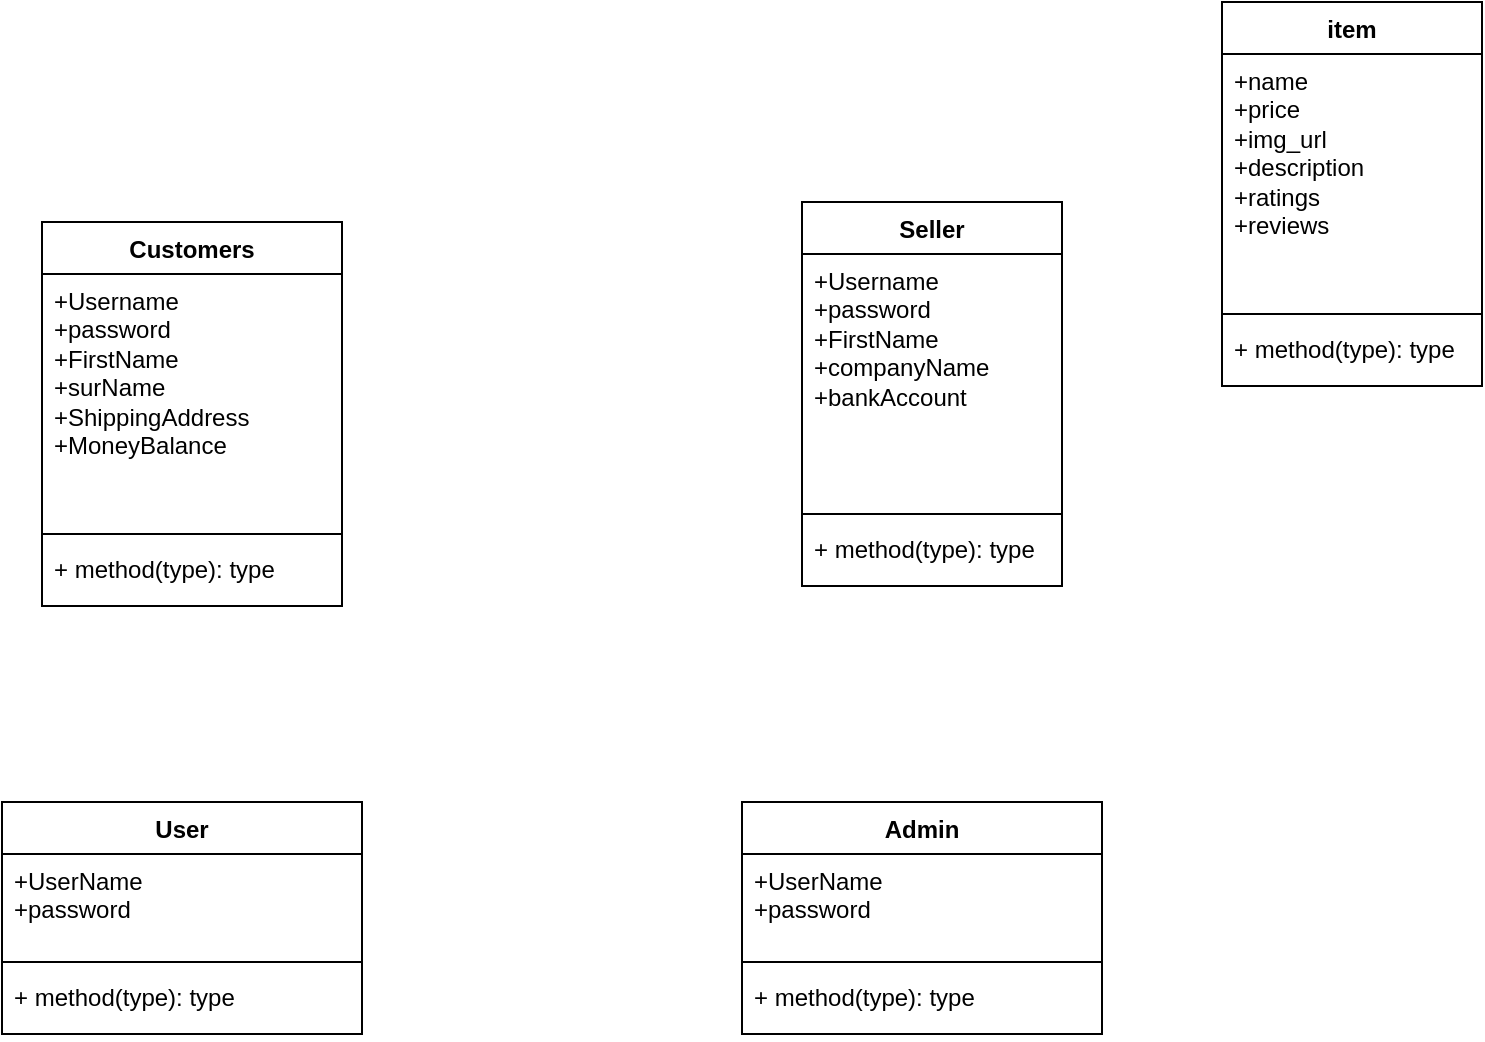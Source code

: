 <mxfile version="24.0.4" type="device">
  <diagram name="Page-1" id="MxB8f3HcwkYvbCtgDmjV">
    <mxGraphModel dx="1058" dy="660" grid="1" gridSize="10" guides="1" tooltips="1" connect="1" arrows="1" fold="1" page="1" pageScale="1" pageWidth="850" pageHeight="1100" math="0" shadow="0">
      <root>
        <mxCell id="0" />
        <mxCell id="1" parent="0" />
        <mxCell id="icgrnxlqVsAGEJwnT4AA-1" value="User" style="swimlane;fontStyle=1;align=center;verticalAlign=top;childLayout=stackLayout;horizontal=1;startSize=26;horizontalStack=0;resizeParent=1;resizeParentMax=0;resizeLast=0;collapsible=1;marginBottom=0;whiteSpace=wrap;html=1;" vertex="1" parent="1">
          <mxGeometry x="50" y="510" width="180" height="116" as="geometry" />
        </mxCell>
        <mxCell id="icgrnxlqVsAGEJwnT4AA-2" value="+UserName&lt;div&gt;+password&lt;/div&gt;&lt;div&gt;&lt;br&gt;&lt;/div&gt;" style="text;strokeColor=none;fillColor=none;align=left;verticalAlign=top;spacingLeft=4;spacingRight=4;overflow=hidden;rotatable=0;points=[[0,0.5],[1,0.5]];portConstraint=eastwest;whiteSpace=wrap;html=1;" vertex="1" parent="icgrnxlqVsAGEJwnT4AA-1">
          <mxGeometry y="26" width="180" height="50" as="geometry" />
        </mxCell>
        <mxCell id="icgrnxlqVsAGEJwnT4AA-3" value="" style="line;strokeWidth=1;fillColor=none;align=left;verticalAlign=middle;spacingTop=-1;spacingLeft=3;spacingRight=3;rotatable=0;labelPosition=right;points=[];portConstraint=eastwest;strokeColor=inherit;" vertex="1" parent="icgrnxlqVsAGEJwnT4AA-1">
          <mxGeometry y="76" width="180" height="8" as="geometry" />
        </mxCell>
        <mxCell id="icgrnxlqVsAGEJwnT4AA-4" value="+ method(type): type" style="text;strokeColor=none;fillColor=none;align=left;verticalAlign=top;spacingLeft=4;spacingRight=4;overflow=hidden;rotatable=0;points=[[0,0.5],[1,0.5]];portConstraint=eastwest;whiteSpace=wrap;html=1;" vertex="1" parent="icgrnxlqVsAGEJwnT4AA-1">
          <mxGeometry y="84" width="180" height="32" as="geometry" />
        </mxCell>
        <mxCell id="icgrnxlqVsAGEJwnT4AA-5" value="Customers" style="swimlane;fontStyle=1;align=center;verticalAlign=top;childLayout=stackLayout;horizontal=1;startSize=26;horizontalStack=0;resizeParent=1;resizeParentMax=0;resizeLast=0;collapsible=1;marginBottom=0;whiteSpace=wrap;html=1;" vertex="1" parent="1">
          <mxGeometry x="70" y="220" width="150" height="192" as="geometry" />
        </mxCell>
        <mxCell id="icgrnxlqVsAGEJwnT4AA-6" value="&lt;div&gt;+Username&lt;div&gt;&lt;/div&gt;+password&lt;/div&gt;&lt;div&gt;+FirstName&lt;/div&gt;&lt;div&gt;+surName&lt;/div&gt;&lt;div&gt;+ShippingAddress&lt;/div&gt;&lt;div&gt;+MoneyBalance&lt;/div&gt;&lt;div&gt;&lt;br&gt;&lt;/div&gt;" style="text;strokeColor=none;fillColor=none;align=left;verticalAlign=top;spacingLeft=4;spacingRight=4;overflow=hidden;rotatable=0;points=[[0,0.5],[1,0.5]];portConstraint=eastwest;whiteSpace=wrap;html=1;" vertex="1" parent="icgrnxlqVsAGEJwnT4AA-5">
          <mxGeometry y="26" width="150" height="126" as="geometry" />
        </mxCell>
        <mxCell id="icgrnxlqVsAGEJwnT4AA-7" value="" style="line;strokeWidth=1;fillColor=none;align=left;verticalAlign=middle;spacingTop=-1;spacingLeft=3;spacingRight=3;rotatable=0;labelPosition=right;points=[];portConstraint=eastwest;strokeColor=inherit;" vertex="1" parent="icgrnxlqVsAGEJwnT4AA-5">
          <mxGeometry y="152" width="150" height="8" as="geometry" />
        </mxCell>
        <mxCell id="icgrnxlqVsAGEJwnT4AA-8" value="+ method(type): type" style="text;strokeColor=none;fillColor=none;align=left;verticalAlign=top;spacingLeft=4;spacingRight=4;overflow=hidden;rotatable=0;points=[[0,0.5],[1,0.5]];portConstraint=eastwest;whiteSpace=wrap;html=1;" vertex="1" parent="icgrnxlqVsAGEJwnT4AA-5">
          <mxGeometry y="160" width="150" height="32" as="geometry" />
        </mxCell>
        <mxCell id="icgrnxlqVsAGEJwnT4AA-10" value="Seller" style="swimlane;fontStyle=1;align=center;verticalAlign=top;childLayout=stackLayout;horizontal=1;startSize=26;horizontalStack=0;resizeParent=1;resizeParentMax=0;resizeLast=0;collapsible=1;marginBottom=0;whiteSpace=wrap;html=1;" vertex="1" parent="1">
          <mxGeometry x="450" y="210" width="130" height="192" as="geometry" />
        </mxCell>
        <mxCell id="icgrnxlqVsAGEJwnT4AA-11" value="+Username&lt;div&gt;&lt;div&gt;+password&lt;/div&gt;&lt;div&gt;+FirstName&lt;/div&gt;&lt;div&gt;+companyName&lt;/div&gt;&lt;div&gt;+bankAccount&lt;/div&gt;&lt;div&gt;&lt;br&gt;&lt;/div&gt;&lt;/div&gt;" style="text;strokeColor=none;fillColor=none;align=left;verticalAlign=top;spacingLeft=4;spacingRight=4;overflow=hidden;rotatable=0;points=[[0,0.5],[1,0.5]];portConstraint=eastwest;whiteSpace=wrap;html=1;" vertex="1" parent="icgrnxlqVsAGEJwnT4AA-10">
          <mxGeometry y="26" width="130" height="126" as="geometry" />
        </mxCell>
        <mxCell id="icgrnxlqVsAGEJwnT4AA-12" value="" style="line;strokeWidth=1;fillColor=none;align=left;verticalAlign=middle;spacingTop=-1;spacingLeft=3;spacingRight=3;rotatable=0;labelPosition=right;points=[];portConstraint=eastwest;strokeColor=inherit;" vertex="1" parent="icgrnxlqVsAGEJwnT4AA-10">
          <mxGeometry y="152" width="130" height="8" as="geometry" />
        </mxCell>
        <mxCell id="icgrnxlqVsAGEJwnT4AA-13" value="+ method(type): type" style="text;strokeColor=none;fillColor=none;align=left;verticalAlign=top;spacingLeft=4;spacingRight=4;overflow=hidden;rotatable=0;points=[[0,0.5],[1,0.5]];portConstraint=eastwest;whiteSpace=wrap;html=1;" vertex="1" parent="icgrnxlqVsAGEJwnT4AA-10">
          <mxGeometry y="160" width="130" height="32" as="geometry" />
        </mxCell>
        <mxCell id="icgrnxlqVsAGEJwnT4AA-18" value="Admin" style="swimlane;fontStyle=1;align=center;verticalAlign=top;childLayout=stackLayout;horizontal=1;startSize=26;horizontalStack=0;resizeParent=1;resizeParentMax=0;resizeLast=0;collapsible=1;marginBottom=0;whiteSpace=wrap;html=1;" vertex="1" parent="1">
          <mxGeometry x="420" y="510" width="180" height="116" as="geometry" />
        </mxCell>
        <mxCell id="icgrnxlqVsAGEJwnT4AA-19" value="+UserName&lt;div&gt;+password&lt;/div&gt;&lt;div&gt;&lt;br&gt;&lt;/div&gt;" style="text;strokeColor=none;fillColor=none;align=left;verticalAlign=top;spacingLeft=4;spacingRight=4;overflow=hidden;rotatable=0;points=[[0,0.5],[1,0.5]];portConstraint=eastwest;whiteSpace=wrap;html=1;" vertex="1" parent="icgrnxlqVsAGEJwnT4AA-18">
          <mxGeometry y="26" width="180" height="50" as="geometry" />
        </mxCell>
        <mxCell id="icgrnxlqVsAGEJwnT4AA-20" value="" style="line;strokeWidth=1;fillColor=none;align=left;verticalAlign=middle;spacingTop=-1;spacingLeft=3;spacingRight=3;rotatable=0;labelPosition=right;points=[];portConstraint=eastwest;strokeColor=inherit;" vertex="1" parent="icgrnxlqVsAGEJwnT4AA-18">
          <mxGeometry y="76" width="180" height="8" as="geometry" />
        </mxCell>
        <mxCell id="icgrnxlqVsAGEJwnT4AA-21" value="+ method(type): type" style="text;strokeColor=none;fillColor=none;align=left;verticalAlign=top;spacingLeft=4;spacingRight=4;overflow=hidden;rotatable=0;points=[[0,0.5],[1,0.5]];portConstraint=eastwest;whiteSpace=wrap;html=1;" vertex="1" parent="icgrnxlqVsAGEJwnT4AA-18">
          <mxGeometry y="84" width="180" height="32" as="geometry" />
        </mxCell>
        <mxCell id="icgrnxlqVsAGEJwnT4AA-22" value="item" style="swimlane;fontStyle=1;align=center;verticalAlign=top;childLayout=stackLayout;horizontal=1;startSize=26;horizontalStack=0;resizeParent=1;resizeParentMax=0;resizeLast=0;collapsible=1;marginBottom=0;whiteSpace=wrap;html=1;" vertex="1" parent="1">
          <mxGeometry x="660" y="110" width="130" height="192" as="geometry" />
        </mxCell>
        <mxCell id="icgrnxlqVsAGEJwnT4AA-23" value="&lt;div&gt;&lt;div&gt;+name&lt;/div&gt;&lt;/div&gt;&lt;div&gt;+price&lt;/div&gt;&lt;div&gt;+img_url&lt;/div&gt;&lt;div&gt;+description&lt;/div&gt;&lt;div&gt;+ratings&lt;/div&gt;&lt;div&gt;+reviews&lt;/div&gt;" style="text;strokeColor=none;fillColor=none;align=left;verticalAlign=top;spacingLeft=4;spacingRight=4;overflow=hidden;rotatable=0;points=[[0,0.5],[1,0.5]];portConstraint=eastwest;whiteSpace=wrap;html=1;" vertex="1" parent="icgrnxlqVsAGEJwnT4AA-22">
          <mxGeometry y="26" width="130" height="126" as="geometry" />
        </mxCell>
        <mxCell id="icgrnxlqVsAGEJwnT4AA-24" value="" style="line;strokeWidth=1;fillColor=none;align=left;verticalAlign=middle;spacingTop=-1;spacingLeft=3;spacingRight=3;rotatable=0;labelPosition=right;points=[];portConstraint=eastwest;strokeColor=inherit;" vertex="1" parent="icgrnxlqVsAGEJwnT4AA-22">
          <mxGeometry y="152" width="130" height="8" as="geometry" />
        </mxCell>
        <mxCell id="icgrnxlqVsAGEJwnT4AA-25" value="+ method(type): type" style="text;strokeColor=none;fillColor=none;align=left;verticalAlign=top;spacingLeft=4;spacingRight=4;overflow=hidden;rotatable=0;points=[[0,0.5],[1,0.5]];portConstraint=eastwest;whiteSpace=wrap;html=1;" vertex="1" parent="icgrnxlqVsAGEJwnT4AA-22">
          <mxGeometry y="160" width="130" height="32" as="geometry" />
        </mxCell>
      </root>
    </mxGraphModel>
  </diagram>
</mxfile>
